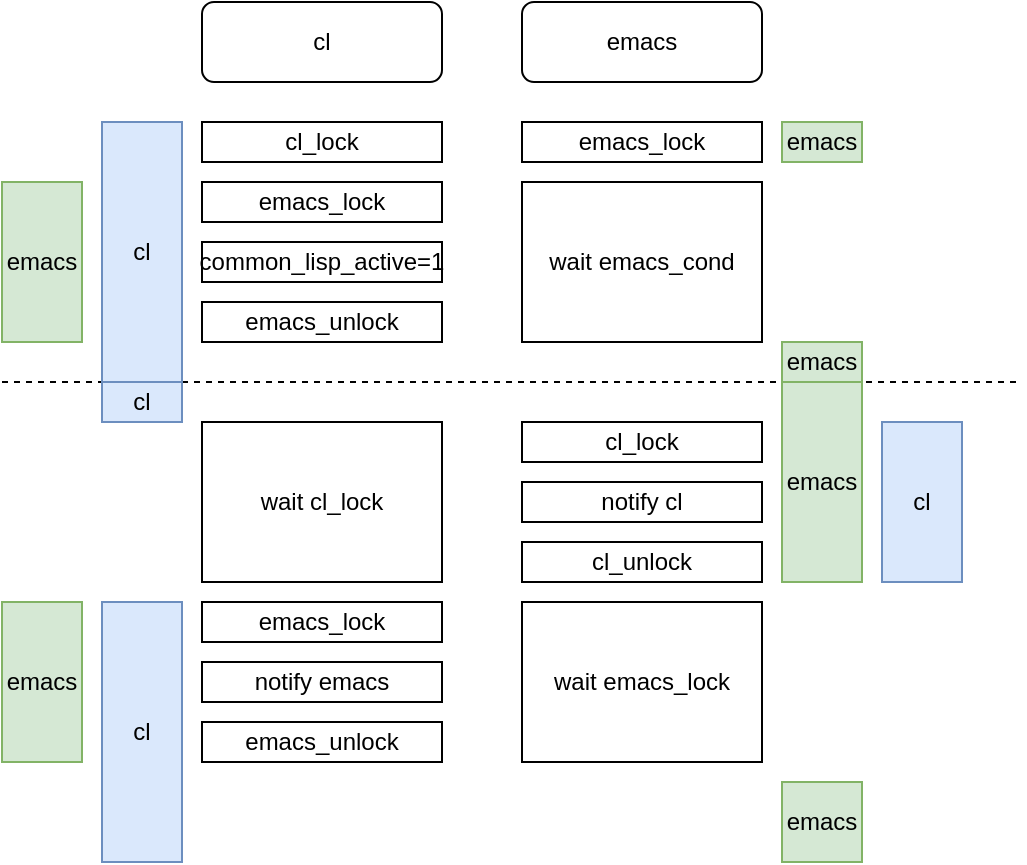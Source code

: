 <mxfile version="13.0.3" type="device"><diagram id="xTuK_sfKLaRi9nX8x-cb" name="Page-1"><mxGraphModel dx="1426" dy="1459" grid="1" gridSize="10" guides="1" tooltips="1" connect="1" arrows="1" fold="1" page="1" pageScale="1" pageWidth="850" pageHeight="1100" math="0" shadow="0"><root><mxCell id="0"/><mxCell id="1" parent="0"/><mxCell id="svL4SylIpB-eDMMn869q-15" value="wait emacs_cond" style="rounded=0;whiteSpace=wrap;html=1;" vertex="1" parent="1"><mxGeometry x="200" y="40" width="120" height="80" as="geometry"/></mxCell><mxCell id="AfMQb3dqPVGWM-5cjknY-2" value="emacs" style="rounded=1;whiteSpace=wrap;html=1;" parent="1" vertex="1"><mxGeometry x="200" y="-50" width="120" height="40" as="geometry"/></mxCell><mxCell id="AfMQb3dqPVGWM-5cjknY-3" value="cl" style="rounded=1;whiteSpace=wrap;html=1;" parent="1" vertex="1"><mxGeometry x="40" y="-50" width="120" height="40" as="geometry"/></mxCell><mxCell id="AfMQb3dqPVGWM-5cjknY-5" value="notify cl" style="rounded=0;whiteSpace=wrap;html=1;" parent="1" vertex="1"><mxGeometry x="200" y="190" width="120" height="20" as="geometry"/></mxCell><mxCell id="AfMQb3dqPVGWM-5cjknY-6" value="cl_lock" style="rounded=0;whiteSpace=wrap;html=1;" parent="1" vertex="1"><mxGeometry x="40" y="10" width="120" height="20" as="geometry"/></mxCell><mxCell id="AfMQb3dqPVGWM-5cjknY-7" value="wait cl_lock" style="rounded=0;whiteSpace=wrap;html=1;" parent="1" vertex="1"><mxGeometry x="40" y="160" width="120" height="80" as="geometry"/></mxCell><mxCell id="AfMQb3dqPVGWM-5cjknY-8" value="cl_unlock" style="rounded=0;whiteSpace=wrap;html=1;" parent="1" vertex="1"><mxGeometry x="200" y="220" width="120" height="20" as="geometry"/></mxCell><mxCell id="AfMQb3dqPVGWM-5cjknY-9" value="emacs_lock" style="rounded=0;whiteSpace=wrap;html=1;" parent="1" vertex="1"><mxGeometry x="40" y="250" width="120" height="20" as="geometry"/></mxCell><mxCell id="AfMQb3dqPVGWM-5cjknY-10" value="wait emacs_lock" style="rounded=0;whiteSpace=wrap;html=1;" parent="1" vertex="1"><mxGeometry x="200" y="250" width="120" height="80" as="geometry"/></mxCell><mxCell id="AfMQb3dqPVGWM-5cjknY-12" value="notify emacs" style="rounded=0;whiteSpace=wrap;html=1;" parent="1" vertex="1"><mxGeometry x="40" y="280" width="120" height="20" as="geometry"/></mxCell><mxCell id="AfMQb3dqPVGWM-5cjknY-13" value="emacs_unlock" style="rounded=0;whiteSpace=wrap;html=1;" parent="1" vertex="1"><mxGeometry x="40" y="310" width="120" height="20" as="geometry"/></mxCell><mxCell id="svL4SylIpB-eDMMn869q-1" value="cl" style="rounded=0;whiteSpace=wrap;html=1;fillColor=#dae8fc;strokeColor=#6c8ebf;" vertex="1" parent="1"><mxGeometry x="-10" y="250" width="40" height="130" as="geometry"/></mxCell><mxCell id="svL4SylIpB-eDMMn869q-4" value="common_lisp_active=1" style="rounded=0;whiteSpace=wrap;html=1;" vertex="1" parent="1"><mxGeometry x="40" y="70" width="120" height="20" as="geometry"/></mxCell><mxCell id="svL4SylIpB-eDMMn869q-7" value="cl" style="rounded=0;whiteSpace=wrap;html=1;fillColor=#dae8fc;strokeColor=#6c8ebf;" vertex="1" parent="1"><mxGeometry x="-10" y="10" width="40" height="130" as="geometry"/></mxCell><mxCell id="svL4SylIpB-eDMMn869q-8" value="cl" style="rounded=0;whiteSpace=wrap;html=1;fillColor=#dae8fc;strokeColor=#6c8ebf;" vertex="1" parent="1"><mxGeometry x="380" y="160" width="40" height="80" as="geometry"/></mxCell><mxCell id="svL4SylIpB-eDMMn869q-11" value="emacs_lock" style="rounded=0;whiteSpace=wrap;html=1;" vertex="1" parent="1"><mxGeometry x="200" y="10" width="120" height="20" as="geometry"/></mxCell><mxCell id="svL4SylIpB-eDMMn869q-12" value="emacs" style="rounded=0;whiteSpace=wrap;html=1;fillColor=#d5e8d4;strokeColor=#82b366;" vertex="1" parent="1"><mxGeometry x="330" y="140" width="40" height="100" as="geometry"/></mxCell><mxCell id="svL4SylIpB-eDMMn869q-13" value="emacs" style="rounded=0;whiteSpace=wrap;html=1;fillColor=#d5e8d4;strokeColor=#82b366;" vertex="1" parent="1"><mxGeometry x="-60" y="250" width="40" height="80" as="geometry"/></mxCell><mxCell id="svL4SylIpB-eDMMn869q-14" value="emacs" style="rounded=0;whiteSpace=wrap;html=1;fillColor=#d5e8d4;strokeColor=#82b366;" vertex="1" parent="1"><mxGeometry x="330" y="340" width="40" height="40" as="geometry"/></mxCell><mxCell id="svL4SylIpB-eDMMn869q-16" value="emacs" style="rounded=0;whiteSpace=wrap;html=1;fillColor=#d5e8d4;strokeColor=#82b366;" vertex="1" parent="1"><mxGeometry x="330" y="10" width="40" height="20" as="geometry"/></mxCell><mxCell id="svL4SylIpB-eDMMn869q-17" value="emacs_lock" style="rounded=0;whiteSpace=wrap;html=1;" vertex="1" parent="1"><mxGeometry x="40" y="40" width="120" height="20" as="geometry"/></mxCell><mxCell id="svL4SylIpB-eDMMn869q-18" value="emacs_unlock" style="rounded=0;whiteSpace=wrap;html=1;" vertex="1" parent="1"><mxGeometry x="40" y="100" width="120" height="20" as="geometry"/></mxCell><mxCell id="svL4SylIpB-eDMMn869q-19" value="emacs" style="rounded=0;whiteSpace=wrap;html=1;fillColor=#d5e8d4;strokeColor=#82b366;" vertex="1" parent="1"><mxGeometry x="-60" y="40" width="40" height="80" as="geometry"/></mxCell><mxCell id="svL4SylIpB-eDMMn869q-20" value="" style="endArrow=none;dashed=1;html=1;" edge="1" parent="1"><mxGeometry width="50" height="50" relative="1" as="geometry"><mxPoint x="-60" y="140" as="sourcePoint"/><mxPoint x="450" y="140" as="targetPoint"/></mxGeometry></mxCell><mxCell id="svL4SylIpB-eDMMn869q-21" value="emacs" style="rounded=0;whiteSpace=wrap;html=1;fillColor=#d5e8d4;strokeColor=#82b366;" vertex="1" parent="1"><mxGeometry x="330" y="120" width="40" height="20" as="geometry"/></mxCell><mxCell id="svL4SylIpB-eDMMn869q-22" value="cl" style="rounded=0;whiteSpace=wrap;html=1;fillColor=#dae8fc;strokeColor=#6c8ebf;" vertex="1" parent="1"><mxGeometry x="-10" y="140" width="40" height="20" as="geometry"/></mxCell><mxCell id="svL4SylIpB-eDMMn869q-23" value="cl_lock" style="rounded=0;whiteSpace=wrap;html=1;" vertex="1" parent="1"><mxGeometry x="200" y="160" width="120" height="20" as="geometry"/></mxCell></root></mxGraphModel></diagram></mxfile>